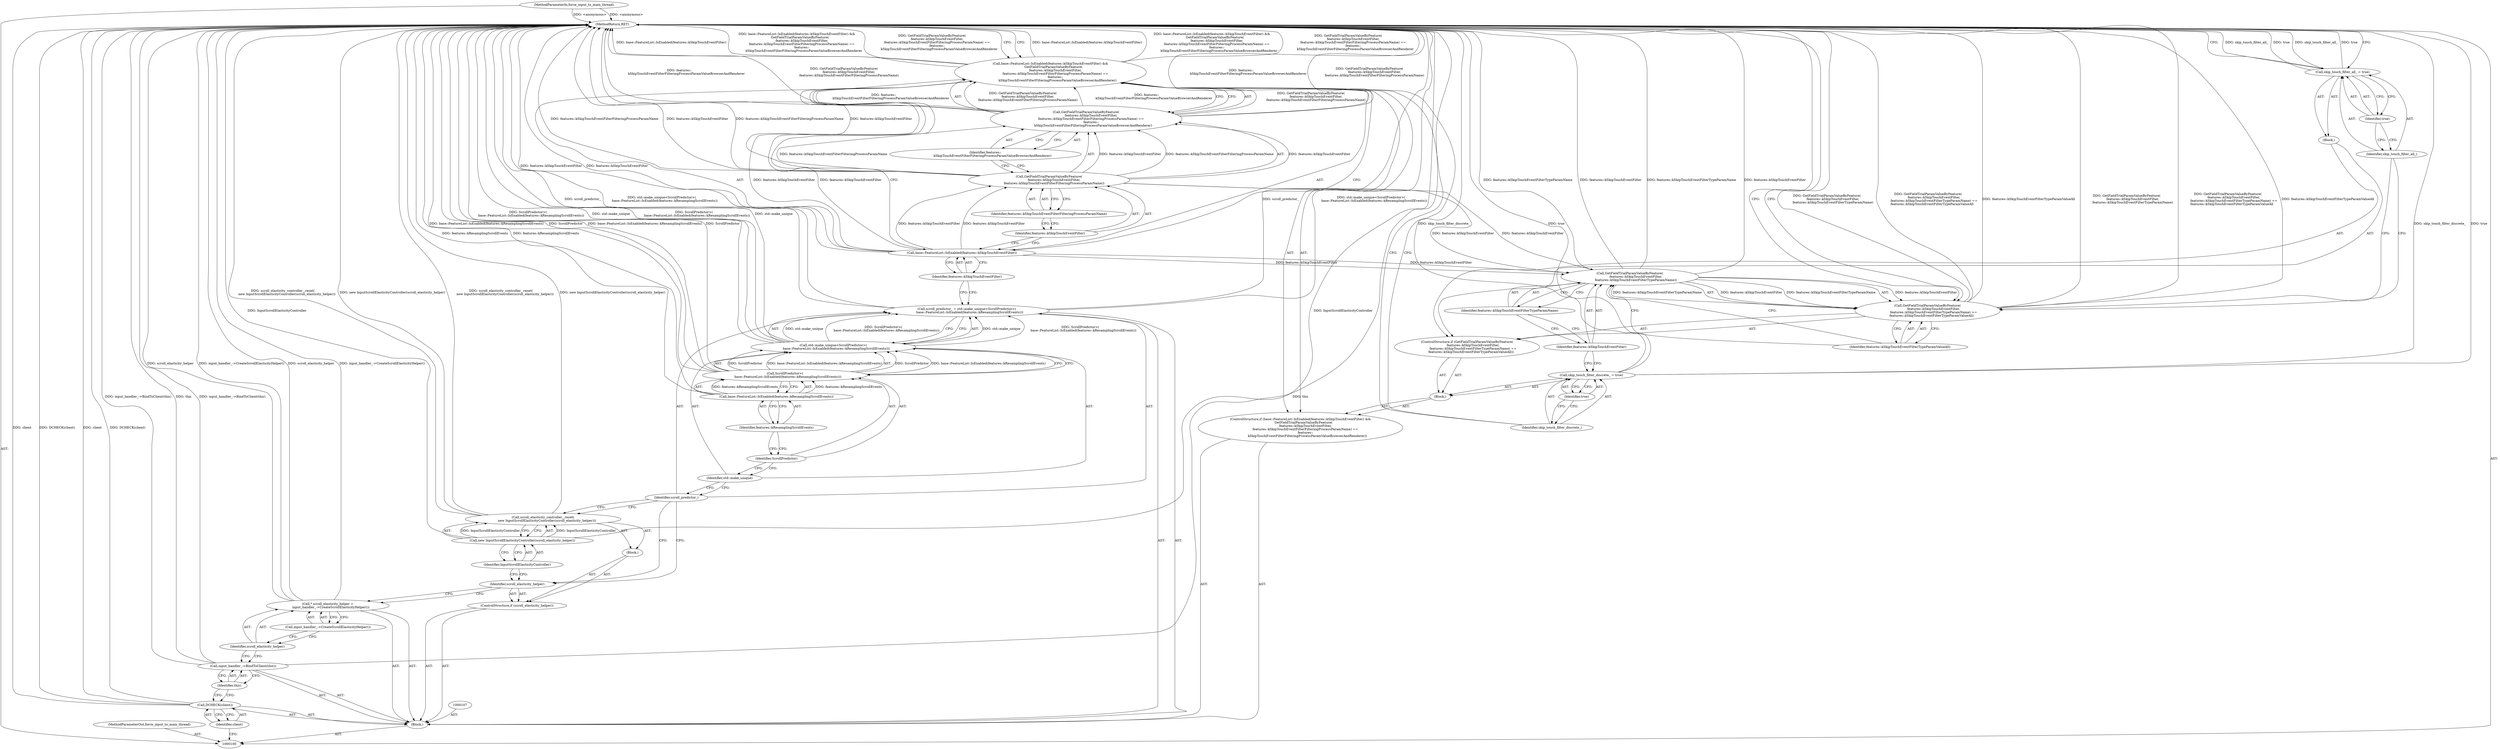 digraph "0_Chrome_14f2111f9cec919a450115ce4914f228effca58e_5" {
"1000101" [label="(MethodParameterIn,force_input_to_main_thread)"];
"1000208" [label="(MethodParameterOut,force_input_to_main_thread)"];
"1000148" [label="(MethodReturn,RET)"];
"1000102" [label="(Block,)"];
"1000103" [label="(Call,DCHECK(client))"];
"1000104" [label="(Identifier,client)"];
"1000105" [label="(Call,input_handler_->BindToClient(this))"];
"1000106" [label="(Identifier,this)"];
"1000108" [label="(Call,* scroll_elasticity_helper =\n      input_handler_->CreateScrollElasticityHelper())"];
"1000109" [label="(Identifier,scroll_elasticity_helper)"];
"1000110" [label="(Call,input_handler_->CreateScrollElasticityHelper())"];
"1000111" [label="(ControlStructure,if (scroll_elasticity_helper))"];
"1000113" [label="(Block,)"];
"1000112" [label="(Identifier,scroll_elasticity_helper)"];
"1000114" [label="(Call,scroll_elasticity_controller_.reset(\n        new InputScrollElasticityController(scroll_elasticity_helper)))"];
"1000116" [label="(Identifier,InputScrollElasticityController)"];
"1000115" [label="(Call,new InputScrollElasticityController(scroll_elasticity_helper))"];
"1000117" [label="(Call,scroll_predictor_ = std::make_unique<ScrollPredictor>(\n      base::FeatureList::IsEnabled(features::kResamplingScrollEvents)))"];
"1000118" [label="(Identifier,scroll_predictor_)"];
"1000119" [label="(Call,std::make_unique<ScrollPredictor>(\n      base::FeatureList::IsEnabled(features::kResamplingScrollEvents)))"];
"1000120" [label="(Identifier,std::make_unique)"];
"1000121" [label="(Call,ScrollPredictor>(\n      base::FeatureList::IsEnabled(features::kResamplingScrollEvents)))"];
"1000122" [label="(Identifier,ScrollPredictor)"];
"1000124" [label="(Identifier,features::kResamplingScrollEvents)"];
"1000123" [label="(Call,base::FeatureList::IsEnabled(features::kResamplingScrollEvents))"];
"1000125" [label="(ControlStructure,if (base::FeatureList::IsEnabled(features::kSkipTouchEventFilter) &&\n      GetFieldTrialParamValueByFeature(\n          features::kSkipTouchEventFilter,\n          features::kSkipTouchEventFilterFilteringProcessParamName) ==\n          features::\n              kSkipTouchEventFilterFilteringProcessParamValueBrowserAndRenderer))"];
"1000128" [label="(Identifier,features::kSkipTouchEventFilter)"];
"1000126" [label="(Call,base::FeatureList::IsEnabled(features::kSkipTouchEventFilter) &&\n      GetFieldTrialParamValueByFeature(\n          features::kSkipTouchEventFilter,\n          features::kSkipTouchEventFilterFilteringProcessParamName) ==\n          features::\n              kSkipTouchEventFilterFilteringProcessParamValueBrowserAndRenderer)"];
"1000127" [label="(Call,base::FeatureList::IsEnabled(features::kSkipTouchEventFilter))"];
"1000129" [label="(Call,GetFieldTrialParamValueByFeature(\n          features::kSkipTouchEventFilter,\n          features::kSkipTouchEventFilterFilteringProcessParamName) ==\n          features::\n              kSkipTouchEventFilterFilteringProcessParamValueBrowserAndRenderer)"];
"1000130" [label="(Call,GetFieldTrialParamValueByFeature(\n          features::kSkipTouchEventFilter,\n          features::kSkipTouchEventFilterFilteringProcessParamName))"];
"1000131" [label="(Identifier,features::kSkipTouchEventFilter)"];
"1000132" [label="(Identifier,features::kSkipTouchEventFilterFilteringProcessParamName)"];
"1000133" [label="(Identifier,features::\n              kSkipTouchEventFilterFilteringProcessParamValueBrowserAndRenderer)"];
"1000134" [label="(Block,)"];
"1000137" [label="(Identifier,true)"];
"1000135" [label="(Call,skip_touch_filter_discrete_ = true)"];
"1000136" [label="(Identifier,skip_touch_filter_discrete_)"];
"1000138" [label="(ControlStructure,if (GetFieldTrialParamValueByFeature(\n            features::kSkipTouchEventFilter,\n            features::kSkipTouchEventFilterTypeParamName) ==\n        features::kSkipTouchEventFilterTypeParamValueAll))"];
"1000139" [label="(Call,GetFieldTrialParamValueByFeature(\n            features::kSkipTouchEventFilter,\n            features::kSkipTouchEventFilterTypeParamName) ==\n        features::kSkipTouchEventFilterTypeParamValueAll)"];
"1000140" [label="(Call,GetFieldTrialParamValueByFeature(\n            features::kSkipTouchEventFilter,\n            features::kSkipTouchEventFilterTypeParamName))"];
"1000141" [label="(Identifier,features::kSkipTouchEventFilter)"];
"1000142" [label="(Identifier,features::kSkipTouchEventFilterTypeParamName)"];
"1000144" [label="(Block,)"];
"1000143" [label="(Identifier,features::kSkipTouchEventFilterTypeParamValueAll)"];
"1000147" [label="(Identifier,true)"];
"1000145" [label="(Call,skip_touch_filter_all_ = true)"];
"1000146" [label="(Identifier,skip_touch_filter_all_)"];
"1000101" -> "1000100"  [label="AST: "];
"1000101" -> "1000148"  [label="DDG: <anonymous>"];
"1000208" -> "1000100"  [label="AST: "];
"1000148" -> "1000100"  [label="AST: "];
"1000148" -> "1000145"  [label="CFG: "];
"1000148" -> "1000139"  [label="CFG: "];
"1000148" -> "1000126"  [label="CFG: "];
"1000140" -> "1000148"  [label="DDG: features::kSkipTouchEventFilterTypeParamName"];
"1000140" -> "1000148"  [label="DDG: features::kSkipTouchEventFilter"];
"1000103" -> "1000148"  [label="DDG: client"];
"1000103" -> "1000148"  [label="DDG: DCHECK(client)"];
"1000105" -> "1000148"  [label="DDG: input_handler_->BindToClient(this)"];
"1000105" -> "1000148"  [label="DDG: this"];
"1000114" -> "1000148"  [label="DDG: scroll_elasticity_controller_.reset(\n        new InputScrollElasticityController(scroll_elasticity_helper))"];
"1000114" -> "1000148"  [label="DDG: new InputScrollElasticityController(scroll_elasticity_helper)"];
"1000139" -> "1000148"  [label="DDG: GetFieldTrialParamValueByFeature(\n            features::kSkipTouchEventFilter,\n            features::kSkipTouchEventFilterTypeParamName)"];
"1000139" -> "1000148"  [label="DDG: GetFieldTrialParamValueByFeature(\n            features::kSkipTouchEventFilter,\n            features::kSkipTouchEventFilterTypeParamName) ==\n        features::kSkipTouchEventFilterTypeParamValueAll"];
"1000139" -> "1000148"  [label="DDG: features::kSkipTouchEventFilterTypeParamValueAll"];
"1000126" -> "1000148"  [label="DDG: base::FeatureList::IsEnabled(features::kSkipTouchEventFilter)"];
"1000126" -> "1000148"  [label="DDG: base::FeatureList::IsEnabled(features::kSkipTouchEventFilter) &&\n      GetFieldTrialParamValueByFeature(\n          features::kSkipTouchEventFilter,\n          features::kSkipTouchEventFilterFilteringProcessParamName) ==\n          features::\n              kSkipTouchEventFilterFilteringProcessParamValueBrowserAndRenderer"];
"1000126" -> "1000148"  [label="DDG: GetFieldTrialParamValueByFeature(\n          features::kSkipTouchEventFilter,\n          features::kSkipTouchEventFilterFilteringProcessParamName) ==\n          features::\n              kSkipTouchEventFilterFilteringProcessParamValueBrowserAndRenderer"];
"1000117" -> "1000148"  [label="DDG: scroll_predictor_"];
"1000117" -> "1000148"  [label="DDG: std::make_unique<ScrollPredictor>(\n      base::FeatureList::IsEnabled(features::kResamplingScrollEvents))"];
"1000129" -> "1000148"  [label="DDG: features::\n              kSkipTouchEventFilterFilteringProcessParamValueBrowserAndRenderer"];
"1000129" -> "1000148"  [label="DDG: GetFieldTrialParamValueByFeature(\n          features::kSkipTouchEventFilter,\n          features::kSkipTouchEventFilterFilteringProcessParamName)"];
"1000127" -> "1000148"  [label="DDG: features::kSkipTouchEventFilter"];
"1000145" -> "1000148"  [label="DDG: skip_touch_filter_all_"];
"1000145" -> "1000148"  [label="DDG: true"];
"1000121" -> "1000148"  [label="DDG: base::FeatureList::IsEnabled(features::kResamplingScrollEvents)"];
"1000121" -> "1000148"  [label="DDG: ScrollPredictor"];
"1000130" -> "1000148"  [label="DDG: features::kSkipTouchEventFilterFilteringProcessParamName"];
"1000130" -> "1000148"  [label="DDG: features::kSkipTouchEventFilter"];
"1000119" -> "1000148"  [label="DDG: ScrollPredictor>(\n      base::FeatureList::IsEnabled(features::kResamplingScrollEvents))"];
"1000119" -> "1000148"  [label="DDG: std::make_unique"];
"1000101" -> "1000148"  [label="DDG: <anonymous>"];
"1000108" -> "1000148"  [label="DDG: input_handler_->CreateScrollElasticityHelper()"];
"1000108" -> "1000148"  [label="DDG: scroll_elasticity_helper"];
"1000135" -> "1000148"  [label="DDG: skip_touch_filter_discrete_"];
"1000135" -> "1000148"  [label="DDG: true"];
"1000115" -> "1000148"  [label="DDG: InputScrollElasticityController"];
"1000123" -> "1000148"  [label="DDG: features::kResamplingScrollEvents"];
"1000102" -> "1000100"  [label="AST: "];
"1000103" -> "1000102"  [label="AST: "];
"1000105" -> "1000102"  [label="AST: "];
"1000107" -> "1000102"  [label="AST: "];
"1000108" -> "1000102"  [label="AST: "];
"1000111" -> "1000102"  [label="AST: "];
"1000117" -> "1000102"  [label="AST: "];
"1000125" -> "1000102"  [label="AST: "];
"1000103" -> "1000102"  [label="AST: "];
"1000103" -> "1000104"  [label="CFG: "];
"1000104" -> "1000103"  [label="AST: "];
"1000106" -> "1000103"  [label="CFG: "];
"1000103" -> "1000148"  [label="DDG: client"];
"1000103" -> "1000148"  [label="DDG: DCHECK(client)"];
"1000104" -> "1000103"  [label="AST: "];
"1000104" -> "1000100"  [label="CFG: "];
"1000103" -> "1000104"  [label="CFG: "];
"1000105" -> "1000102"  [label="AST: "];
"1000105" -> "1000106"  [label="CFG: "];
"1000106" -> "1000105"  [label="AST: "];
"1000109" -> "1000105"  [label="CFG: "];
"1000105" -> "1000148"  [label="DDG: input_handler_->BindToClient(this)"];
"1000105" -> "1000148"  [label="DDG: this"];
"1000106" -> "1000105"  [label="AST: "];
"1000106" -> "1000103"  [label="CFG: "];
"1000105" -> "1000106"  [label="CFG: "];
"1000108" -> "1000102"  [label="AST: "];
"1000108" -> "1000110"  [label="CFG: "];
"1000109" -> "1000108"  [label="AST: "];
"1000110" -> "1000108"  [label="AST: "];
"1000112" -> "1000108"  [label="CFG: "];
"1000108" -> "1000148"  [label="DDG: input_handler_->CreateScrollElasticityHelper()"];
"1000108" -> "1000148"  [label="DDG: scroll_elasticity_helper"];
"1000109" -> "1000108"  [label="AST: "];
"1000109" -> "1000105"  [label="CFG: "];
"1000110" -> "1000109"  [label="CFG: "];
"1000110" -> "1000108"  [label="AST: "];
"1000110" -> "1000109"  [label="CFG: "];
"1000108" -> "1000110"  [label="CFG: "];
"1000111" -> "1000102"  [label="AST: "];
"1000112" -> "1000111"  [label="AST: "];
"1000113" -> "1000111"  [label="AST: "];
"1000113" -> "1000111"  [label="AST: "];
"1000114" -> "1000113"  [label="AST: "];
"1000112" -> "1000111"  [label="AST: "];
"1000112" -> "1000108"  [label="CFG: "];
"1000116" -> "1000112"  [label="CFG: "];
"1000118" -> "1000112"  [label="CFG: "];
"1000114" -> "1000113"  [label="AST: "];
"1000114" -> "1000115"  [label="CFG: "];
"1000115" -> "1000114"  [label="AST: "];
"1000118" -> "1000114"  [label="CFG: "];
"1000114" -> "1000148"  [label="DDG: scroll_elasticity_controller_.reset(\n        new InputScrollElasticityController(scroll_elasticity_helper))"];
"1000114" -> "1000148"  [label="DDG: new InputScrollElasticityController(scroll_elasticity_helper)"];
"1000115" -> "1000114"  [label="DDG: InputScrollElasticityController"];
"1000116" -> "1000115"  [label="AST: "];
"1000116" -> "1000112"  [label="CFG: "];
"1000115" -> "1000116"  [label="CFG: "];
"1000115" -> "1000114"  [label="AST: "];
"1000115" -> "1000116"  [label="CFG: "];
"1000116" -> "1000115"  [label="AST: "];
"1000114" -> "1000115"  [label="CFG: "];
"1000115" -> "1000148"  [label="DDG: InputScrollElasticityController"];
"1000115" -> "1000114"  [label="DDG: InputScrollElasticityController"];
"1000117" -> "1000102"  [label="AST: "];
"1000117" -> "1000119"  [label="CFG: "];
"1000118" -> "1000117"  [label="AST: "];
"1000119" -> "1000117"  [label="AST: "];
"1000128" -> "1000117"  [label="CFG: "];
"1000117" -> "1000148"  [label="DDG: scroll_predictor_"];
"1000117" -> "1000148"  [label="DDG: std::make_unique<ScrollPredictor>(\n      base::FeatureList::IsEnabled(features::kResamplingScrollEvents))"];
"1000119" -> "1000117"  [label="DDG: std::make_unique"];
"1000119" -> "1000117"  [label="DDG: ScrollPredictor>(\n      base::FeatureList::IsEnabled(features::kResamplingScrollEvents))"];
"1000118" -> "1000117"  [label="AST: "];
"1000118" -> "1000114"  [label="CFG: "];
"1000118" -> "1000112"  [label="CFG: "];
"1000120" -> "1000118"  [label="CFG: "];
"1000119" -> "1000117"  [label="AST: "];
"1000119" -> "1000121"  [label="CFG: "];
"1000120" -> "1000119"  [label="AST: "];
"1000121" -> "1000119"  [label="AST: "];
"1000117" -> "1000119"  [label="CFG: "];
"1000119" -> "1000148"  [label="DDG: ScrollPredictor>(\n      base::FeatureList::IsEnabled(features::kResamplingScrollEvents))"];
"1000119" -> "1000148"  [label="DDG: std::make_unique"];
"1000119" -> "1000117"  [label="DDG: std::make_unique"];
"1000119" -> "1000117"  [label="DDG: ScrollPredictor>(\n      base::FeatureList::IsEnabled(features::kResamplingScrollEvents))"];
"1000121" -> "1000119"  [label="DDG: ScrollPredictor"];
"1000121" -> "1000119"  [label="DDG: base::FeatureList::IsEnabled(features::kResamplingScrollEvents)"];
"1000120" -> "1000119"  [label="AST: "];
"1000120" -> "1000118"  [label="CFG: "];
"1000122" -> "1000120"  [label="CFG: "];
"1000121" -> "1000119"  [label="AST: "];
"1000121" -> "1000123"  [label="CFG: "];
"1000122" -> "1000121"  [label="AST: "];
"1000123" -> "1000121"  [label="AST: "];
"1000119" -> "1000121"  [label="CFG: "];
"1000121" -> "1000148"  [label="DDG: base::FeatureList::IsEnabled(features::kResamplingScrollEvents)"];
"1000121" -> "1000148"  [label="DDG: ScrollPredictor"];
"1000121" -> "1000119"  [label="DDG: ScrollPredictor"];
"1000121" -> "1000119"  [label="DDG: base::FeatureList::IsEnabled(features::kResamplingScrollEvents)"];
"1000123" -> "1000121"  [label="DDG: features::kResamplingScrollEvents"];
"1000122" -> "1000121"  [label="AST: "];
"1000122" -> "1000120"  [label="CFG: "];
"1000124" -> "1000122"  [label="CFG: "];
"1000124" -> "1000123"  [label="AST: "];
"1000124" -> "1000122"  [label="CFG: "];
"1000123" -> "1000124"  [label="CFG: "];
"1000123" -> "1000121"  [label="AST: "];
"1000123" -> "1000124"  [label="CFG: "];
"1000124" -> "1000123"  [label="AST: "];
"1000121" -> "1000123"  [label="CFG: "];
"1000123" -> "1000148"  [label="DDG: features::kResamplingScrollEvents"];
"1000123" -> "1000121"  [label="DDG: features::kResamplingScrollEvents"];
"1000125" -> "1000102"  [label="AST: "];
"1000126" -> "1000125"  [label="AST: "];
"1000134" -> "1000125"  [label="AST: "];
"1000128" -> "1000127"  [label="AST: "];
"1000128" -> "1000117"  [label="CFG: "];
"1000127" -> "1000128"  [label="CFG: "];
"1000126" -> "1000125"  [label="AST: "];
"1000126" -> "1000127"  [label="CFG: "];
"1000126" -> "1000129"  [label="CFG: "];
"1000127" -> "1000126"  [label="AST: "];
"1000129" -> "1000126"  [label="AST: "];
"1000136" -> "1000126"  [label="CFG: "];
"1000148" -> "1000126"  [label="CFG: "];
"1000126" -> "1000148"  [label="DDG: base::FeatureList::IsEnabled(features::kSkipTouchEventFilter)"];
"1000126" -> "1000148"  [label="DDG: base::FeatureList::IsEnabled(features::kSkipTouchEventFilter) &&\n      GetFieldTrialParamValueByFeature(\n          features::kSkipTouchEventFilter,\n          features::kSkipTouchEventFilterFilteringProcessParamName) ==\n          features::\n              kSkipTouchEventFilterFilteringProcessParamValueBrowserAndRenderer"];
"1000126" -> "1000148"  [label="DDG: GetFieldTrialParamValueByFeature(\n          features::kSkipTouchEventFilter,\n          features::kSkipTouchEventFilterFilteringProcessParamName) ==\n          features::\n              kSkipTouchEventFilterFilteringProcessParamValueBrowserAndRenderer"];
"1000127" -> "1000126"  [label="DDG: features::kSkipTouchEventFilter"];
"1000129" -> "1000126"  [label="DDG: GetFieldTrialParamValueByFeature(\n          features::kSkipTouchEventFilter,\n          features::kSkipTouchEventFilterFilteringProcessParamName)"];
"1000129" -> "1000126"  [label="DDG: features::\n              kSkipTouchEventFilterFilteringProcessParamValueBrowserAndRenderer"];
"1000127" -> "1000126"  [label="AST: "];
"1000127" -> "1000128"  [label="CFG: "];
"1000128" -> "1000127"  [label="AST: "];
"1000131" -> "1000127"  [label="CFG: "];
"1000126" -> "1000127"  [label="CFG: "];
"1000127" -> "1000148"  [label="DDG: features::kSkipTouchEventFilter"];
"1000127" -> "1000126"  [label="DDG: features::kSkipTouchEventFilter"];
"1000127" -> "1000130"  [label="DDG: features::kSkipTouchEventFilter"];
"1000127" -> "1000140"  [label="DDG: features::kSkipTouchEventFilter"];
"1000129" -> "1000126"  [label="AST: "];
"1000129" -> "1000133"  [label="CFG: "];
"1000130" -> "1000129"  [label="AST: "];
"1000133" -> "1000129"  [label="AST: "];
"1000126" -> "1000129"  [label="CFG: "];
"1000129" -> "1000148"  [label="DDG: features::\n              kSkipTouchEventFilterFilteringProcessParamValueBrowserAndRenderer"];
"1000129" -> "1000148"  [label="DDG: GetFieldTrialParamValueByFeature(\n          features::kSkipTouchEventFilter,\n          features::kSkipTouchEventFilterFilteringProcessParamName)"];
"1000129" -> "1000126"  [label="DDG: GetFieldTrialParamValueByFeature(\n          features::kSkipTouchEventFilter,\n          features::kSkipTouchEventFilterFilteringProcessParamName)"];
"1000129" -> "1000126"  [label="DDG: features::\n              kSkipTouchEventFilterFilteringProcessParamValueBrowserAndRenderer"];
"1000130" -> "1000129"  [label="DDG: features::kSkipTouchEventFilter"];
"1000130" -> "1000129"  [label="DDG: features::kSkipTouchEventFilterFilteringProcessParamName"];
"1000130" -> "1000129"  [label="AST: "];
"1000130" -> "1000132"  [label="CFG: "];
"1000131" -> "1000130"  [label="AST: "];
"1000132" -> "1000130"  [label="AST: "];
"1000133" -> "1000130"  [label="CFG: "];
"1000130" -> "1000148"  [label="DDG: features::kSkipTouchEventFilterFilteringProcessParamName"];
"1000130" -> "1000148"  [label="DDG: features::kSkipTouchEventFilter"];
"1000130" -> "1000129"  [label="DDG: features::kSkipTouchEventFilter"];
"1000130" -> "1000129"  [label="DDG: features::kSkipTouchEventFilterFilteringProcessParamName"];
"1000127" -> "1000130"  [label="DDG: features::kSkipTouchEventFilter"];
"1000130" -> "1000140"  [label="DDG: features::kSkipTouchEventFilter"];
"1000131" -> "1000130"  [label="AST: "];
"1000131" -> "1000127"  [label="CFG: "];
"1000132" -> "1000131"  [label="CFG: "];
"1000132" -> "1000130"  [label="AST: "];
"1000132" -> "1000131"  [label="CFG: "];
"1000130" -> "1000132"  [label="CFG: "];
"1000133" -> "1000129"  [label="AST: "];
"1000133" -> "1000130"  [label="CFG: "];
"1000129" -> "1000133"  [label="CFG: "];
"1000134" -> "1000125"  [label="AST: "];
"1000135" -> "1000134"  [label="AST: "];
"1000138" -> "1000134"  [label="AST: "];
"1000137" -> "1000135"  [label="AST: "];
"1000137" -> "1000136"  [label="CFG: "];
"1000135" -> "1000137"  [label="CFG: "];
"1000135" -> "1000134"  [label="AST: "];
"1000135" -> "1000137"  [label="CFG: "];
"1000136" -> "1000135"  [label="AST: "];
"1000137" -> "1000135"  [label="AST: "];
"1000141" -> "1000135"  [label="CFG: "];
"1000135" -> "1000148"  [label="DDG: skip_touch_filter_discrete_"];
"1000135" -> "1000148"  [label="DDG: true"];
"1000136" -> "1000135"  [label="AST: "];
"1000136" -> "1000126"  [label="CFG: "];
"1000137" -> "1000136"  [label="CFG: "];
"1000138" -> "1000134"  [label="AST: "];
"1000139" -> "1000138"  [label="AST: "];
"1000144" -> "1000138"  [label="AST: "];
"1000139" -> "1000138"  [label="AST: "];
"1000139" -> "1000143"  [label="CFG: "];
"1000140" -> "1000139"  [label="AST: "];
"1000143" -> "1000139"  [label="AST: "];
"1000146" -> "1000139"  [label="CFG: "];
"1000148" -> "1000139"  [label="CFG: "];
"1000139" -> "1000148"  [label="DDG: GetFieldTrialParamValueByFeature(\n            features::kSkipTouchEventFilter,\n            features::kSkipTouchEventFilterTypeParamName)"];
"1000139" -> "1000148"  [label="DDG: GetFieldTrialParamValueByFeature(\n            features::kSkipTouchEventFilter,\n            features::kSkipTouchEventFilterTypeParamName) ==\n        features::kSkipTouchEventFilterTypeParamValueAll"];
"1000139" -> "1000148"  [label="DDG: features::kSkipTouchEventFilterTypeParamValueAll"];
"1000140" -> "1000139"  [label="DDG: features::kSkipTouchEventFilter"];
"1000140" -> "1000139"  [label="DDG: features::kSkipTouchEventFilterTypeParamName"];
"1000140" -> "1000139"  [label="AST: "];
"1000140" -> "1000142"  [label="CFG: "];
"1000141" -> "1000140"  [label="AST: "];
"1000142" -> "1000140"  [label="AST: "];
"1000143" -> "1000140"  [label="CFG: "];
"1000140" -> "1000148"  [label="DDG: features::kSkipTouchEventFilterTypeParamName"];
"1000140" -> "1000148"  [label="DDG: features::kSkipTouchEventFilter"];
"1000140" -> "1000139"  [label="DDG: features::kSkipTouchEventFilter"];
"1000140" -> "1000139"  [label="DDG: features::kSkipTouchEventFilterTypeParamName"];
"1000127" -> "1000140"  [label="DDG: features::kSkipTouchEventFilter"];
"1000130" -> "1000140"  [label="DDG: features::kSkipTouchEventFilter"];
"1000141" -> "1000140"  [label="AST: "];
"1000141" -> "1000135"  [label="CFG: "];
"1000142" -> "1000141"  [label="CFG: "];
"1000142" -> "1000140"  [label="AST: "];
"1000142" -> "1000141"  [label="CFG: "];
"1000140" -> "1000142"  [label="CFG: "];
"1000144" -> "1000138"  [label="AST: "];
"1000145" -> "1000144"  [label="AST: "];
"1000143" -> "1000139"  [label="AST: "];
"1000143" -> "1000140"  [label="CFG: "];
"1000139" -> "1000143"  [label="CFG: "];
"1000147" -> "1000145"  [label="AST: "];
"1000147" -> "1000146"  [label="CFG: "];
"1000145" -> "1000147"  [label="CFG: "];
"1000145" -> "1000144"  [label="AST: "];
"1000145" -> "1000147"  [label="CFG: "];
"1000146" -> "1000145"  [label="AST: "];
"1000147" -> "1000145"  [label="AST: "];
"1000148" -> "1000145"  [label="CFG: "];
"1000145" -> "1000148"  [label="DDG: skip_touch_filter_all_"];
"1000145" -> "1000148"  [label="DDG: true"];
"1000146" -> "1000145"  [label="AST: "];
"1000146" -> "1000139"  [label="CFG: "];
"1000147" -> "1000146"  [label="CFG: "];
}
